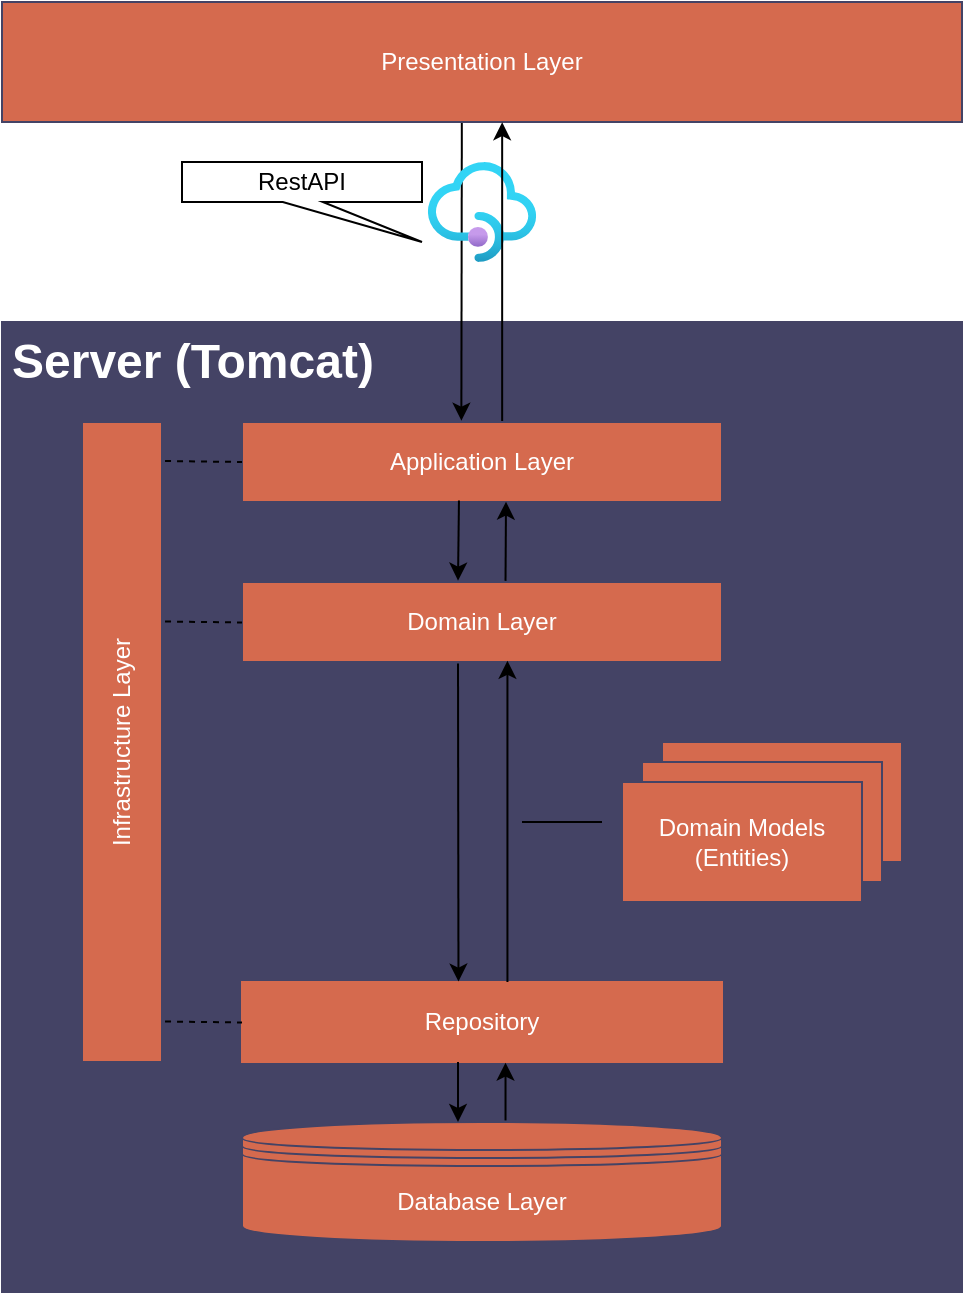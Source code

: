<mxfile version="15.5.4" type="embed"><diagram id="prtHgNgQTEPvFCAcTncT" name="Page-1"><mxGraphModel dx="849" dy="990" grid="1" gridSize="10" guides="1" tooltips="1" connect="1" arrows="1" fold="1" page="1" pageScale="1" pageWidth="827" pageHeight="1169" math="0" shadow="0"><root><mxCell id="0"/><mxCell id="1" parent="0"/><mxCell id="JueiXMyOsdPKKaQyJxm5-7" value="" style="whiteSpace=wrap;html=1;fillColor=#444365;strokeColor=#444365;" parent="1" vertex="1"><mxGeometry x="40" y="200" width="480" height="485" as="geometry"/></mxCell><mxCell id="4CITVCLZi9hp-nYslMRe-1" value="&lt;font color=&quot;#ffffff&quot;&gt;Domain Layer&lt;/font&gt;" style="whiteSpace=wrap;html=1;fillColor=#D56A4E;strokeColor=#444365;" parent="1" vertex="1"><mxGeometry x="160" y="330" width="240" height="40" as="geometry"/></mxCell><mxCell id="4CITVCLZi9hp-nYslMRe-2" value="&lt;font color=&quot;#ffffff&quot;&gt;Repository&lt;/font&gt;" style="whiteSpace=wrap;html=1;fillColor=#D56A4E;strokeColor=#D56A4E;" parent="1" vertex="1"><mxGeometry x="160" y="530" width="240" height="40" as="geometry"/></mxCell><mxCell id="4CITVCLZi9hp-nYslMRe-3" value="" style="endArrow=classic;html=1;entryX=0.553;entryY=0.985;entryDx=0;entryDy=0;exitX=0.553;exitY=0;exitDx=0;exitDy=0;entryPerimeter=0;exitPerimeter=0;" parent="1" source="4CITVCLZi9hp-nYslMRe-2" target="4CITVCLZi9hp-nYslMRe-1" edge="1"><mxGeometry width="50" height="50" relative="1" as="geometry"><mxPoint x="300" y="480" as="sourcePoint"/><mxPoint x="350" y="430" as="targetPoint"/></mxGeometry></mxCell><mxCell id="4CITVCLZi9hp-nYslMRe-4" value="" style="endArrow=classic;html=1;exitX=0.45;exitY=1.018;exitDx=0;exitDy=0;entryX=0.451;entryY=-0.005;entryDx=0;entryDy=0;entryPerimeter=0;exitPerimeter=0;" parent="1" source="4CITVCLZi9hp-nYslMRe-1" target="4CITVCLZi9hp-nYslMRe-2" edge="1"><mxGeometry width="50" height="50" relative="1" as="geometry"><mxPoint x="340" y="480" as="sourcePoint"/><mxPoint x="390" y="430" as="targetPoint"/></mxGeometry></mxCell><mxCell id="4CITVCLZi9hp-nYslMRe-10" value="" style="endArrow=none;html=1;" parent="1" edge="1"><mxGeometry width="50" height="50" relative="1" as="geometry"><mxPoint x="300" y="450" as="sourcePoint"/><mxPoint x="340" y="450" as="targetPoint"/></mxGeometry></mxCell><mxCell id="4CITVCLZi9hp-nYslMRe-13" value="" style="group;fillColor=none;" parent="1" vertex="1" connectable="0"><mxGeometry x="350" y="410" width="140" height="80" as="geometry"/></mxCell><mxCell id="4CITVCLZi9hp-nYslMRe-7" value="" style="whiteSpace=wrap;html=1;fillColor=#D56A4E;strokeColor=#444365;" parent="4CITVCLZi9hp-nYslMRe-13" vertex="1"><mxGeometry x="20" width="120" height="60" as="geometry"/></mxCell><mxCell id="4CITVCLZi9hp-nYslMRe-8" value="" style="whiteSpace=wrap;html=1;fillColor=#D56A4E;strokeColor=#444365;" parent="4CITVCLZi9hp-nYslMRe-13" vertex="1"><mxGeometry x="10" y="10" width="120" height="60" as="geometry"/></mxCell><mxCell id="4CITVCLZi9hp-nYslMRe-9" value="&lt;font color=&quot;#ffffff&quot;&gt;Domain Models (Entities)&lt;/font&gt;" style="whiteSpace=wrap;html=1;fillColor=#D56A4E;strokeColor=#444365;" parent="4CITVCLZi9hp-nYslMRe-13" vertex="1"><mxGeometry y="20" width="120" height="60" as="geometry"/></mxCell><mxCell id="4CITVCLZi9hp-nYslMRe-17" value="&lt;font color=&quot;#ffffff&quot;&gt;Infrastructure&amp;nbsp;Layer&lt;/font&gt;" style="whiteSpace=wrap;html=1;verticalAlign=middle;horizontal=0;fillColor=#D56A4E;strokeColor=#444365;" parent="1" vertex="1"><mxGeometry x="80" y="250" width="40" height="320" as="geometry"/></mxCell><mxCell id="4CITVCLZi9hp-nYslMRe-18" value="&lt;font color=&quot;#ffffff&quot;&gt;Application Layer&lt;/font&gt;" style="whiteSpace=wrap;html=1;strokeColor=#444365;fillColor=#D56A4E;" parent="1" vertex="1"><mxGeometry x="160" y="250" width="240" height="40" as="geometry"/></mxCell><mxCell id="4CITVCLZi9hp-nYslMRe-19" value="" style="endArrow=classic;html=1;exitX=0.452;exitY=0.982;exitDx=0;exitDy=0;exitPerimeter=0;entryX=0.45;entryY=-0.017;entryDx=0;entryDy=0;entryPerimeter=0;" parent="1" source="4CITVCLZi9hp-nYslMRe-18" target="4CITVCLZi9hp-nYslMRe-1" edge="1"><mxGeometry width="50" height="50" relative="1" as="geometry"><mxPoint x="340" y="400" as="sourcePoint"/><mxPoint x="390" y="350" as="targetPoint"/></mxGeometry></mxCell><mxCell id="4CITVCLZi9hp-nYslMRe-20" value="" style="endArrow=classic;html=1;exitX=0.549;exitY=-0.014;exitDx=0;exitDy=0;exitPerimeter=0;entryX=0.55;entryY=0.996;entryDx=0;entryDy=0;entryPerimeter=0;" parent="1" source="4CITVCLZi9hp-nYslMRe-1" target="4CITVCLZi9hp-nYslMRe-18" edge="1"><mxGeometry width="50" height="50" relative="1" as="geometry"><mxPoint x="340" y="400" as="sourcePoint"/><mxPoint x="390" y="350" as="targetPoint"/></mxGeometry></mxCell><mxCell id="4CITVCLZi9hp-nYslMRe-23" value="" style="endArrow=none;dashed=1;html=1;exitX=1.038;exitY=0.061;exitDx=0;exitDy=0;exitPerimeter=0;" parent="1" source="4CITVCLZi9hp-nYslMRe-17" edge="1"><mxGeometry width="50" height="50" relative="1" as="geometry"><mxPoint x="120" y="320" as="sourcePoint"/><mxPoint x="160" y="270" as="targetPoint"/></mxGeometry></mxCell><mxCell id="4CITVCLZi9hp-nYslMRe-24" value="" style="endArrow=none;dashed=1;html=1;exitX=1.038;exitY=0.061;exitDx=0;exitDy=0;exitPerimeter=0;" parent="1" edge="1"><mxGeometry width="50" height="50" relative="1" as="geometry"><mxPoint x="121.52" y="349.76" as="sourcePoint"/><mxPoint x="160" y="350.24" as="targetPoint"/></mxGeometry></mxCell><mxCell id="4CITVCLZi9hp-nYslMRe-25" value="" style="endArrow=none;dashed=1;html=1;exitX=1.038;exitY=0.061;exitDx=0;exitDy=0;exitPerimeter=0;" parent="1" edge="1"><mxGeometry width="50" height="50" relative="1" as="geometry"><mxPoint x="121.52" y="549.76" as="sourcePoint"/><mxPoint x="160" y="550.24" as="targetPoint"/></mxGeometry></mxCell><mxCell id="4CITVCLZi9hp-nYslMRe-27" value="&lt;font color=&quot;#ffffff&quot;&gt;Database Layer&lt;/font&gt;" style="shape=datastore;whiteSpace=wrap;html=1;strokeColor=#444365;fillColor=#D56A4E;" parent="1" vertex="1"><mxGeometry x="160" y="600" width="240" height="60" as="geometry"/></mxCell><mxCell id="4CITVCLZi9hp-nYslMRe-28" value="" style="endArrow=classic;html=1;entryX=0.549;entryY=1.008;entryDx=0;entryDy=0;entryPerimeter=0;exitX=0.549;exitY=-0.013;exitDx=0;exitDy=0;exitPerimeter=0;" parent="1" source="4CITVCLZi9hp-nYslMRe-27" target="4CITVCLZi9hp-nYslMRe-2" edge="1"><mxGeometry width="50" height="50" relative="1" as="geometry"><mxPoint x="270" y="598" as="sourcePoint"/><mxPoint x="270" y="580" as="targetPoint"/></mxGeometry></mxCell><mxCell id="4CITVCLZi9hp-nYslMRe-29" value="" style="endArrow=classic;html=1;exitX=0.45;exitY=1;exitDx=0;exitDy=0;exitPerimeter=0;entryX=0.45;entryY=0;entryDx=0;entryDy=0;entryPerimeter=0;" parent="1" source="4CITVCLZi9hp-nYslMRe-2" target="4CITVCLZi9hp-nYslMRe-27" edge="1"><mxGeometry width="50" height="50" relative="1" as="geometry"><mxPoint x="300" y="600" as="sourcePoint"/><mxPoint x="350" y="550" as="targetPoint"/></mxGeometry></mxCell><mxCell id="4CITVCLZi9hp-nYslMRe-31" value="&lt;font color=&quot;#ffffff&quot;&gt;Presentation Layer&lt;/font&gt;" style="whiteSpace=wrap;html=1;fillColor=#D56A4E;strokeColor=#444365;" parent="1" vertex="1"><mxGeometry x="40" y="40" width="480" height="60" as="geometry"/></mxCell><mxCell id="4CITVCLZi9hp-nYslMRe-34" value="" style="endArrow=classic;html=1;exitX=0.479;exitY=1.008;exitDx=0;exitDy=0;exitPerimeter=0;entryX=0.457;entryY=-0.017;entryDx=0;entryDy=0;entryPerimeter=0;" parent="1" source="4CITVCLZi9hp-nYslMRe-31" target="4CITVCLZi9hp-nYslMRe-18" edge="1"><mxGeometry width="50" height="50" relative="1" as="geometry"><mxPoint x="360" y="200" as="sourcePoint"/><mxPoint x="410" y="150" as="targetPoint"/></mxGeometry></mxCell><mxCell id="4CITVCLZi9hp-nYslMRe-33" value="" style="aspect=fixed;html=1;points=[];align=center;image;fontSize=12;image=img/lib/azure2/app_services/API_Management_Services.svg;" parent="1" vertex="1"><mxGeometry x="252.92" y="120" width="54.16" height="50" as="geometry"/></mxCell><mxCell id="JueiXMyOsdPKKaQyJxm5-1" value="" style="endArrow=classic;html=1;exitX=0.542;exitY=-0.011;exitDx=0;exitDy=0;exitPerimeter=0;entryX=0.521;entryY=1.002;entryDx=0;entryDy=0;entryPerimeter=0;" parent="1" source="4CITVCLZi9hp-nYslMRe-18" target="4CITVCLZi9hp-nYslMRe-31" edge="1"><mxGeometry width="50" height="50" relative="1" as="geometry"><mxPoint x="320" y="160" as="sourcePoint"/><mxPoint x="370" y="110" as="targetPoint"/></mxGeometry></mxCell><mxCell id="JueiXMyOsdPKKaQyJxm5-8" value="&lt;h1&gt;Server (Tomcat)&lt;/h1&gt;" style="text;html=1;strokeColor=none;fillColor=none;spacing=5;spacingTop=-20;whiteSpace=wrap;overflow=hidden;fontColor=#FFFFFF;" parent="1" vertex="1"><mxGeometry x="40" y="200" width="195" height="40" as="geometry"/></mxCell><mxCell id="2" value="RestAPI" style="shape=callout;whiteSpace=wrap;html=1;perimeter=calloutPerimeter;size=20;position=0.42;position2=1;base=20;" parent="1" vertex="1"><mxGeometry x="130" y="120" width="120" height="40" as="geometry"/></mxCell></root></mxGraphModel></diagram></mxfile>